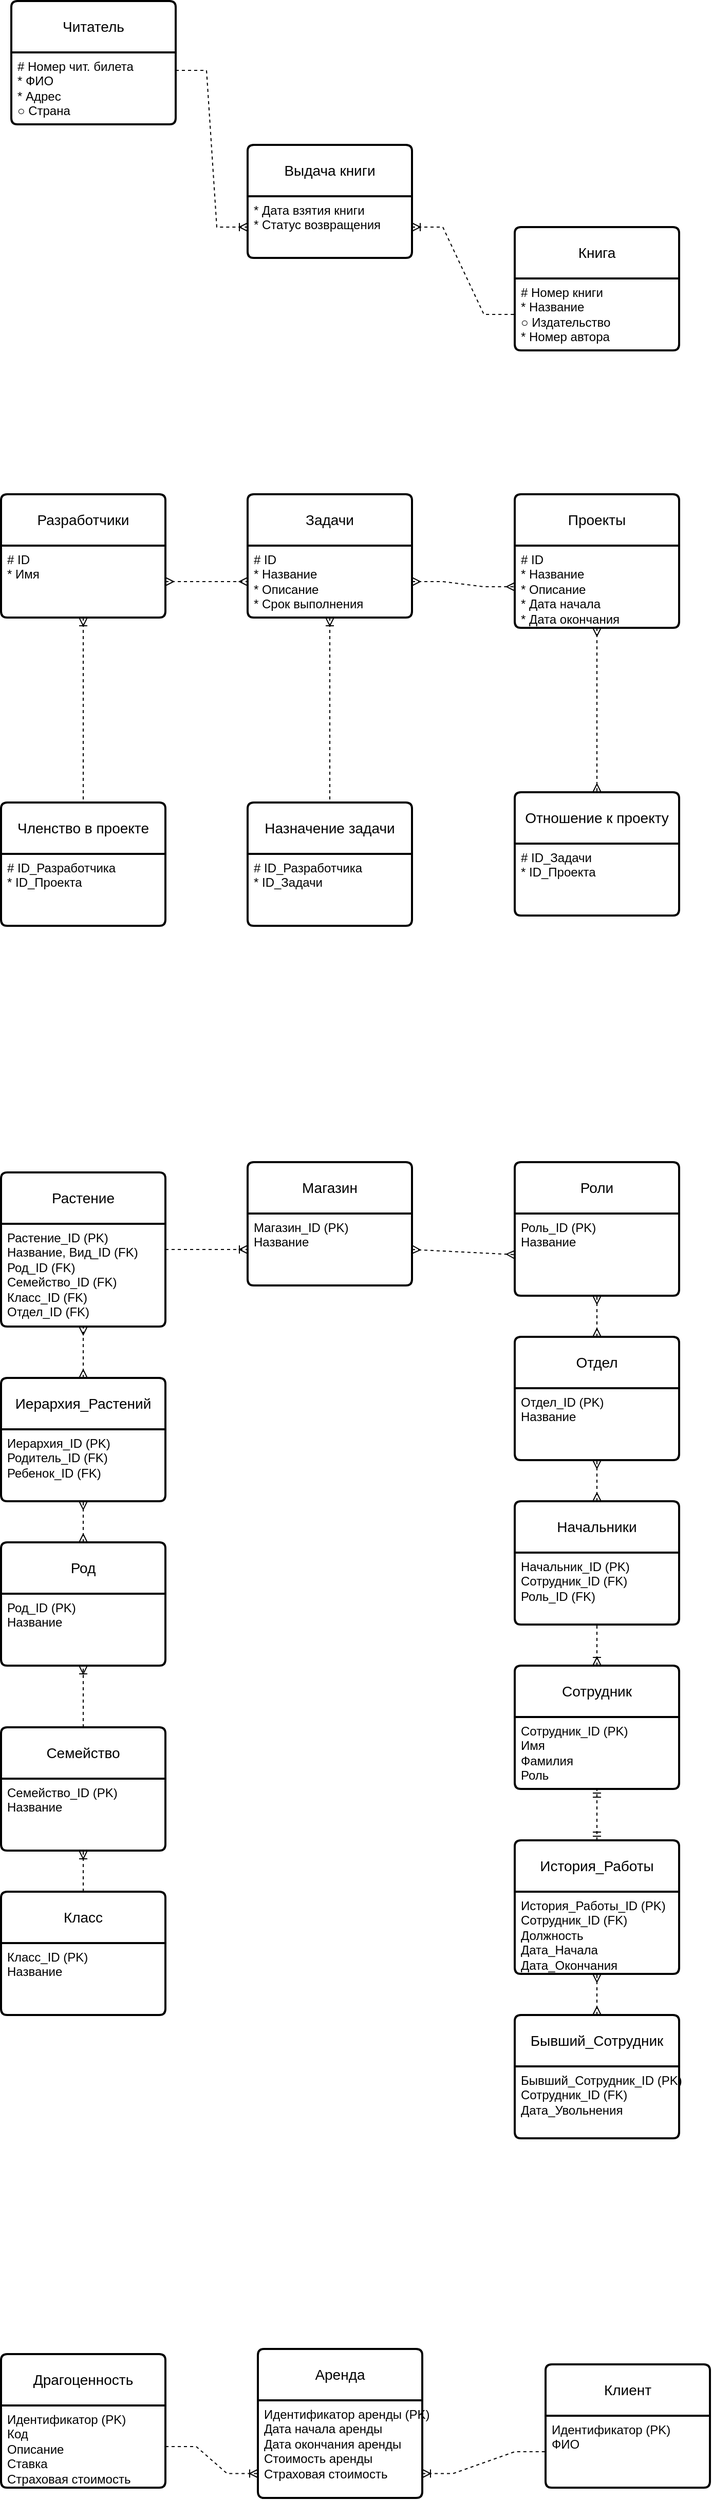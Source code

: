 <mxfile version="21.7.5" type="device">
  <diagram name="Страница — 1" id="Nrh3TIs0oUijX1fJTNYn">
    <mxGraphModel dx="1221" dy="831" grid="1" gridSize="10" guides="1" tooltips="1" connect="1" arrows="1" fold="1" page="1" pageScale="1" pageWidth="827" pageHeight="1169" math="0" shadow="0">
      <root>
        <mxCell id="0" />
        <mxCell id="1" parent="0" />
        <mxCell id="KJx55b0Kp46psc_Pwh8A-3" value="Читатель" style="swimlane;childLayout=stackLayout;horizontal=1;startSize=50;horizontalStack=0;rounded=1;fontSize=14;fontStyle=0;strokeWidth=2;resizeParent=0;resizeLast=1;shadow=0;dashed=0;align=center;arcSize=4;whiteSpace=wrap;html=1;" vertex="1" parent="1">
          <mxGeometry x="70" y="80" width="160" height="120" as="geometry" />
        </mxCell>
        <mxCell id="KJx55b0Kp46psc_Pwh8A-4" value="# Номер чит. билета&lt;br&gt;* ФИО&lt;br&gt;* Адрес&lt;br&gt;○ Страна" style="align=left;strokeColor=none;fillColor=none;spacingLeft=4;fontSize=12;verticalAlign=top;resizable=0;rotatable=0;part=1;html=1;" vertex="1" parent="KJx55b0Kp46psc_Pwh8A-3">
          <mxGeometry y="50" width="160" height="70" as="geometry" />
        </mxCell>
        <mxCell id="KJx55b0Kp46psc_Pwh8A-5" value="Книга" style="swimlane;childLayout=stackLayout;horizontal=1;startSize=50;horizontalStack=0;rounded=1;fontSize=14;fontStyle=0;strokeWidth=2;resizeParent=0;resizeLast=1;shadow=0;dashed=0;align=center;arcSize=4;whiteSpace=wrap;html=1;" vertex="1" parent="1">
          <mxGeometry x="560" y="300" width="160" height="120" as="geometry" />
        </mxCell>
        <mxCell id="KJx55b0Kp46psc_Pwh8A-6" value="# Номер книги&lt;br&gt;* Название&lt;br&gt;○ Издательство&lt;br&gt;* Номер автора" style="align=left;strokeColor=none;fillColor=none;spacingLeft=4;fontSize=12;verticalAlign=top;resizable=0;rotatable=0;part=1;html=1;" vertex="1" parent="KJx55b0Kp46psc_Pwh8A-5">
          <mxGeometry y="50" width="160" height="70" as="geometry" />
        </mxCell>
        <mxCell id="KJx55b0Kp46psc_Pwh8A-7" value="" style="edgeStyle=entityRelationEdgeStyle;fontSize=12;html=1;endArrow=ERoneToMany;startArrow=none;rounded=0;exitX=1;exitY=0.25;exitDx=0;exitDy=0;entryX=0;entryY=0.5;entryDx=0;entryDy=0;dashed=1;startFill=0;endFill=0;" edge="1" parent="1" source="KJx55b0Kp46psc_Pwh8A-4" target="KJx55b0Kp46psc_Pwh8A-9">
          <mxGeometry width="100" height="100" relative="1" as="geometry">
            <mxPoint x="300" y="350" as="sourcePoint" />
            <mxPoint x="400" y="250" as="targetPoint" />
          </mxGeometry>
        </mxCell>
        <mxCell id="KJx55b0Kp46psc_Pwh8A-8" value="Выдача книги" style="swimlane;childLayout=stackLayout;horizontal=1;startSize=50;horizontalStack=0;rounded=1;fontSize=14;fontStyle=0;strokeWidth=2;resizeParent=0;resizeLast=1;shadow=0;dashed=0;align=center;arcSize=4;whiteSpace=wrap;html=1;" vertex="1" parent="1">
          <mxGeometry x="300" y="220" width="160" height="110" as="geometry" />
        </mxCell>
        <mxCell id="KJx55b0Kp46psc_Pwh8A-9" value="* Дата взятия книги&lt;br&gt;* Статус возвращения" style="align=left;strokeColor=none;fillColor=none;spacingLeft=4;fontSize=12;verticalAlign=top;resizable=0;rotatable=0;part=1;html=1;" vertex="1" parent="KJx55b0Kp46psc_Pwh8A-8">
          <mxGeometry y="50" width="160" height="60" as="geometry" />
        </mxCell>
        <mxCell id="KJx55b0Kp46psc_Pwh8A-10" value="" style="edgeStyle=entityRelationEdgeStyle;fontSize=12;html=1;endArrow=none;startArrow=ERoneToMany;rounded=0;exitX=1;exitY=0.5;exitDx=0;exitDy=0;entryX=0;entryY=0.5;entryDx=0;entryDy=0;dashed=1;endFill=0;startFill=0;" edge="1" parent="1" source="KJx55b0Kp46psc_Pwh8A-9" target="KJx55b0Kp46psc_Pwh8A-6">
          <mxGeometry width="100" height="100" relative="1" as="geometry">
            <mxPoint x="240" y="158" as="sourcePoint" />
            <mxPoint x="310" y="310" as="targetPoint" />
          </mxGeometry>
        </mxCell>
        <mxCell id="KJx55b0Kp46psc_Pwh8A-39" style="edgeStyle=orthogonalEdgeStyle;rounded=0;orthogonalLoop=1;jettySize=auto;html=1;exitX=0.5;exitY=1;exitDx=0;exitDy=0;entryX=0.5;entryY=0;entryDx=0;entryDy=0;startArrow=ERoneToMany;startFill=0;endArrow=none;endFill=0;dashed=1;" edge="1" parent="1" source="KJx55b0Kp46psc_Pwh8A-11" target="KJx55b0Kp46psc_Pwh8A-30">
          <mxGeometry relative="1" as="geometry" />
        </mxCell>
        <mxCell id="KJx55b0Kp46psc_Pwh8A-11" value="Разработчики" style="swimlane;childLayout=stackLayout;horizontal=1;startSize=50;horizontalStack=0;rounded=1;fontSize=14;fontStyle=0;strokeWidth=2;resizeParent=0;resizeLast=1;shadow=0;dashed=0;align=center;arcSize=4;whiteSpace=wrap;html=1;" vertex="1" parent="1">
          <mxGeometry x="60" y="560" width="160" height="120" as="geometry" />
        </mxCell>
        <mxCell id="KJx55b0Kp46psc_Pwh8A-12" value="# ID&lt;br&gt;* Имя" style="align=left;strokeColor=none;fillColor=none;spacingLeft=4;fontSize=12;verticalAlign=top;resizable=0;rotatable=0;part=1;html=1;" vertex="1" parent="KJx55b0Kp46psc_Pwh8A-11">
          <mxGeometry y="50" width="160" height="70" as="geometry" />
        </mxCell>
        <mxCell id="KJx55b0Kp46psc_Pwh8A-13" value="Задачи" style="swimlane;childLayout=stackLayout;horizontal=1;startSize=50;horizontalStack=0;rounded=1;fontSize=14;fontStyle=0;strokeWidth=2;resizeParent=0;resizeLast=1;shadow=0;dashed=0;align=center;arcSize=4;whiteSpace=wrap;html=1;" vertex="1" parent="1">
          <mxGeometry x="300" y="560" width="160" height="120" as="geometry" />
        </mxCell>
        <mxCell id="KJx55b0Kp46psc_Pwh8A-14" value="# ID&lt;br&gt;* Название&lt;br&gt;* Описание&lt;br&gt;* Срок выполнения" style="align=left;strokeColor=none;fillColor=none;spacingLeft=4;fontSize=12;verticalAlign=top;resizable=0;rotatable=0;part=1;html=1;" vertex="1" parent="KJx55b0Kp46psc_Pwh8A-13">
          <mxGeometry y="50" width="160" height="70" as="geometry" />
        </mxCell>
        <mxCell id="KJx55b0Kp46psc_Pwh8A-15" value="Проекты" style="swimlane;childLayout=stackLayout;horizontal=1;startSize=50;horizontalStack=0;rounded=1;fontSize=14;fontStyle=0;strokeWidth=2;resizeParent=0;resizeLast=1;shadow=0;dashed=0;align=center;arcSize=4;whiteSpace=wrap;html=1;" vertex="1" parent="1">
          <mxGeometry x="560" y="560" width="160" height="130" as="geometry" />
        </mxCell>
        <mxCell id="KJx55b0Kp46psc_Pwh8A-16" value="# ID&lt;br style=&quot;border-color: var(--border-color);&quot;&gt;* Название&lt;br style=&quot;border-color: var(--border-color);&quot;&gt;* Описание&lt;br style=&quot;border-color: var(--border-color);&quot;&gt;* Дата начала&lt;br&gt;* Дата окончания" style="align=left;strokeColor=none;fillColor=none;spacingLeft=4;fontSize=12;verticalAlign=top;resizable=0;rotatable=0;part=1;html=1;" vertex="1" parent="KJx55b0Kp46psc_Pwh8A-15">
          <mxGeometry y="50" width="160" height="80" as="geometry" />
        </mxCell>
        <mxCell id="KJx55b0Kp46psc_Pwh8A-17" value="" style="edgeStyle=entityRelationEdgeStyle;fontSize=12;html=1;endArrow=ERmany;startArrow=ERmany;rounded=0;exitX=1;exitY=0.5;exitDx=0;exitDy=0;entryX=0;entryY=0.5;entryDx=0;entryDy=0;dashed=1;endFill=0;" edge="1" parent="1" source="KJx55b0Kp46psc_Pwh8A-12" target="KJx55b0Kp46psc_Pwh8A-14">
          <mxGeometry width="100" height="100" relative="1" as="geometry">
            <mxPoint x="260" y="630" as="sourcePoint" />
            <mxPoint x="360" y="715" as="targetPoint" />
          </mxGeometry>
        </mxCell>
        <mxCell id="KJx55b0Kp46psc_Pwh8A-18" value="" style="edgeStyle=entityRelationEdgeStyle;fontSize=12;html=1;endArrow=ERmany;startArrow=ERmany;rounded=0;exitX=1;exitY=0.5;exitDx=0;exitDy=0;entryX=0;entryY=0.5;entryDx=0;entryDy=0;dashed=1;endFill=0;" edge="1" parent="1" source="KJx55b0Kp46psc_Pwh8A-14" target="KJx55b0Kp46psc_Pwh8A-16">
          <mxGeometry width="100" height="100" relative="1" as="geometry">
            <mxPoint x="470" y="640" as="sourcePoint" />
            <mxPoint x="550" y="640" as="targetPoint" />
          </mxGeometry>
        </mxCell>
        <mxCell id="KJx55b0Kp46psc_Pwh8A-28" value="Назначение задачи" style="swimlane;childLayout=stackLayout;horizontal=1;startSize=50;horizontalStack=0;rounded=1;fontSize=14;fontStyle=0;strokeWidth=2;resizeParent=0;resizeLast=1;shadow=0;dashed=0;align=center;arcSize=4;whiteSpace=wrap;html=1;" vertex="1" parent="1">
          <mxGeometry x="300" y="860" width="160" height="120" as="geometry" />
        </mxCell>
        <mxCell id="KJx55b0Kp46psc_Pwh8A-29" value="#&amp;nbsp;ID_Разработчика&lt;br&gt;* ID_Задачи" style="align=left;strokeColor=none;fillColor=none;spacingLeft=4;fontSize=12;verticalAlign=top;resizable=0;rotatable=0;part=1;html=1;" vertex="1" parent="KJx55b0Kp46psc_Pwh8A-28">
          <mxGeometry y="50" width="160" height="70" as="geometry" />
        </mxCell>
        <mxCell id="KJx55b0Kp46psc_Pwh8A-30" value="Членство в проекте" style="swimlane;childLayout=stackLayout;horizontal=1;startSize=50;horizontalStack=0;rounded=1;fontSize=14;fontStyle=0;strokeWidth=2;resizeParent=0;resizeLast=1;shadow=0;dashed=0;align=center;arcSize=4;whiteSpace=wrap;html=1;" vertex="1" parent="1">
          <mxGeometry x="60" y="860" width="160" height="120" as="geometry" />
        </mxCell>
        <mxCell id="KJx55b0Kp46psc_Pwh8A-31" value="#&amp;nbsp;ID_Разработчика&lt;br style=&quot;border-color: var(--border-color);&quot;&gt;* ID_Проекта" style="align=left;strokeColor=none;fillColor=none;spacingLeft=4;fontSize=12;verticalAlign=top;resizable=0;rotatable=0;part=1;html=1;" vertex="1" parent="KJx55b0Kp46psc_Pwh8A-30">
          <mxGeometry y="50" width="160" height="70" as="geometry" />
        </mxCell>
        <mxCell id="KJx55b0Kp46psc_Pwh8A-32" value="Отношение к проекту" style="swimlane;childLayout=stackLayout;horizontal=1;startSize=50;horizontalStack=0;rounded=1;fontSize=14;fontStyle=0;strokeWidth=2;resizeParent=0;resizeLast=1;shadow=0;dashed=0;align=center;arcSize=4;whiteSpace=wrap;html=1;" vertex="1" parent="1">
          <mxGeometry x="560" y="850" width="160" height="120" as="geometry" />
        </mxCell>
        <mxCell id="KJx55b0Kp46psc_Pwh8A-33" value="# ID_Задачи&amp;nbsp;&lt;br style=&quot;border-color: var(--border-color);&quot;&gt;* ID_Проекта" style="align=left;strokeColor=none;fillColor=none;spacingLeft=4;fontSize=12;verticalAlign=top;resizable=0;rotatable=0;part=1;html=1;" vertex="1" parent="KJx55b0Kp46psc_Pwh8A-32">
          <mxGeometry y="50" width="160" height="70" as="geometry" />
        </mxCell>
        <mxCell id="KJx55b0Kp46psc_Pwh8A-40" style="edgeStyle=orthogonalEdgeStyle;rounded=0;orthogonalLoop=1;jettySize=auto;html=1;exitX=0.5;exitY=1;exitDx=0;exitDy=0;entryX=0.5;entryY=0;entryDx=0;entryDy=0;startArrow=ERoneToMany;startFill=0;endArrow=none;endFill=0;dashed=1;" edge="1" parent="1" source="KJx55b0Kp46psc_Pwh8A-14" target="KJx55b0Kp46psc_Pwh8A-28">
          <mxGeometry relative="1" as="geometry">
            <mxPoint x="379.67" y="680" as="sourcePoint" />
            <mxPoint x="379.67" y="860" as="targetPoint" />
          </mxGeometry>
        </mxCell>
        <mxCell id="KJx55b0Kp46psc_Pwh8A-41" style="edgeStyle=orthogonalEdgeStyle;rounded=0;orthogonalLoop=1;jettySize=auto;html=1;exitX=0.5;exitY=1;exitDx=0;exitDy=0;entryX=0.5;entryY=0;entryDx=0;entryDy=0;startArrow=ERmany;startFill=0;endArrow=ERmany;endFill=0;dashed=1;" edge="1" parent="1" source="KJx55b0Kp46psc_Pwh8A-16" target="KJx55b0Kp46psc_Pwh8A-32">
          <mxGeometry relative="1" as="geometry">
            <mxPoint x="390" y="690" as="sourcePoint" />
            <mxPoint x="390" y="870" as="targetPoint" />
          </mxGeometry>
        </mxCell>
        <mxCell id="KJx55b0Kp46psc_Pwh8A-60" value="Растение" style="swimlane;childLayout=stackLayout;horizontal=1;startSize=50;horizontalStack=0;rounded=1;fontSize=14;fontStyle=0;strokeWidth=2;resizeParent=0;resizeLast=1;shadow=0;dashed=0;align=center;arcSize=4;whiteSpace=wrap;html=1;" vertex="1" parent="1">
          <mxGeometry x="60" y="1220" width="160" height="150" as="geometry" />
        </mxCell>
        <mxCell id="KJx55b0Kp46psc_Pwh8A-61" value="Растение_ID (PK)&lt;br&gt;Название, Вид_ID (FK)&lt;br&gt;Род_ID (FK)&lt;br&gt;Семейство_ID (FK)&lt;br&gt;Класс_ID (FK)&lt;br&gt;Отдел_ID (FK)" style="align=left;strokeColor=none;fillColor=none;spacingLeft=4;fontSize=12;verticalAlign=top;resizable=0;rotatable=0;part=1;html=1;" vertex="1" parent="KJx55b0Kp46psc_Pwh8A-60">
          <mxGeometry y="50" width="160" height="100" as="geometry" />
        </mxCell>
        <mxCell id="KJx55b0Kp46psc_Pwh8A-62" value="Магазин" style="swimlane;childLayout=stackLayout;horizontal=1;startSize=50;horizontalStack=0;rounded=1;fontSize=14;fontStyle=0;strokeWidth=2;resizeParent=0;resizeLast=1;shadow=0;dashed=0;align=center;arcSize=4;whiteSpace=wrap;html=1;" vertex="1" parent="1">
          <mxGeometry x="300" y="1210" width="160" height="120" as="geometry" />
        </mxCell>
        <mxCell id="KJx55b0Kp46psc_Pwh8A-63" value="Магазин_ID (PK)&lt;br&gt;Название" style="align=left;strokeColor=none;fillColor=none;spacingLeft=4;fontSize=12;verticalAlign=top;resizable=0;rotatable=0;part=1;html=1;" vertex="1" parent="KJx55b0Kp46psc_Pwh8A-62">
          <mxGeometry y="50" width="160" height="70" as="geometry" />
        </mxCell>
        <mxCell id="KJx55b0Kp46psc_Pwh8A-64" value="Роли" style="swimlane;childLayout=stackLayout;horizontal=1;startSize=50;horizontalStack=0;rounded=1;fontSize=14;fontStyle=0;strokeWidth=2;resizeParent=0;resizeLast=1;shadow=0;dashed=0;align=center;arcSize=4;whiteSpace=wrap;html=1;" vertex="1" parent="1">
          <mxGeometry x="560" y="1210" width="160" height="130" as="geometry" />
        </mxCell>
        <mxCell id="KJx55b0Kp46psc_Pwh8A-65" value="Роль_ID (PK)&lt;br&gt;Название" style="align=left;strokeColor=none;fillColor=none;spacingLeft=4;fontSize=12;verticalAlign=top;resizable=0;rotatable=0;part=1;html=1;" vertex="1" parent="KJx55b0Kp46psc_Pwh8A-64">
          <mxGeometry y="50" width="160" height="80" as="geometry" />
        </mxCell>
        <mxCell id="KJx55b0Kp46psc_Pwh8A-68" value="Семейство" style="swimlane;childLayout=stackLayout;horizontal=1;startSize=50;horizontalStack=0;rounded=1;fontSize=14;fontStyle=0;strokeWidth=2;resizeParent=0;resizeLast=1;shadow=0;dashed=0;align=center;arcSize=4;whiteSpace=wrap;html=1;" vertex="1" parent="1">
          <mxGeometry x="60" y="1760" width="160" height="120" as="geometry" />
        </mxCell>
        <mxCell id="KJx55b0Kp46psc_Pwh8A-69" value="Семейство_ID (PK)&lt;br&gt;Название" style="align=left;strokeColor=none;fillColor=none;spacingLeft=4;fontSize=12;verticalAlign=top;resizable=0;rotatable=0;part=1;html=1;" vertex="1" parent="KJx55b0Kp46psc_Pwh8A-68">
          <mxGeometry y="50" width="160" height="70" as="geometry" />
        </mxCell>
        <mxCell id="KJx55b0Kp46psc_Pwh8A-72" value="Класс" style="swimlane;childLayout=stackLayout;horizontal=1;startSize=50;horizontalStack=0;rounded=1;fontSize=14;fontStyle=0;strokeWidth=2;resizeParent=0;resizeLast=1;shadow=0;dashed=0;align=center;arcSize=4;whiteSpace=wrap;html=1;" vertex="1" parent="1">
          <mxGeometry x="60" y="1920" width="160" height="120" as="geometry" />
        </mxCell>
        <mxCell id="KJx55b0Kp46psc_Pwh8A-73" value="Класс_ID (PK)&lt;br&gt;Название" style="align=left;strokeColor=none;fillColor=none;spacingLeft=4;fontSize=12;verticalAlign=top;resizable=0;rotatable=0;part=1;html=1;" vertex="1" parent="KJx55b0Kp46psc_Pwh8A-72">
          <mxGeometry y="50" width="160" height="70" as="geometry" />
        </mxCell>
        <mxCell id="KJx55b0Kp46psc_Pwh8A-76" value="Начальники" style="swimlane;childLayout=stackLayout;horizontal=1;startSize=50;horizontalStack=0;rounded=1;fontSize=14;fontStyle=0;strokeWidth=2;resizeParent=0;resizeLast=1;shadow=0;dashed=0;align=center;arcSize=4;whiteSpace=wrap;html=1;" vertex="1" parent="1">
          <mxGeometry x="560" y="1540" width="160" height="120" as="geometry" />
        </mxCell>
        <mxCell id="KJx55b0Kp46psc_Pwh8A-77" value="Начальник_ID (PK)&lt;br&gt;Сотрудник_ID (FK)&lt;br&gt;Роль_ID (FK)" style="align=left;strokeColor=none;fillColor=none;spacingLeft=4;fontSize=12;verticalAlign=top;resizable=0;rotatable=0;part=1;html=1;" vertex="1" parent="KJx55b0Kp46psc_Pwh8A-76">
          <mxGeometry y="50" width="160" height="70" as="geometry" />
        </mxCell>
        <mxCell id="KJx55b0Kp46psc_Pwh8A-78" value="Иерархия_Растений" style="swimlane;childLayout=stackLayout;horizontal=1;startSize=50;horizontalStack=0;rounded=1;fontSize=14;fontStyle=0;strokeWidth=2;resizeParent=0;resizeLast=1;shadow=0;dashed=0;align=center;arcSize=4;whiteSpace=wrap;html=1;" vertex="1" parent="1">
          <mxGeometry x="60" y="1420" width="160" height="120" as="geometry" />
        </mxCell>
        <mxCell id="KJx55b0Kp46psc_Pwh8A-79" value="Иерархия_ID (PK)&lt;br&gt;Родитель_ID (FK)&lt;br&gt;Ребенок_ID (FK)" style="align=left;strokeColor=none;fillColor=none;spacingLeft=4;fontSize=12;verticalAlign=top;resizable=0;rotatable=0;part=1;html=1;" vertex="1" parent="KJx55b0Kp46psc_Pwh8A-78">
          <mxGeometry y="50" width="160" height="70" as="geometry" />
        </mxCell>
        <mxCell id="KJx55b0Kp46psc_Pwh8A-80" value="Род " style="swimlane;childLayout=stackLayout;horizontal=1;startSize=50;horizontalStack=0;rounded=1;fontSize=14;fontStyle=0;strokeWidth=2;resizeParent=0;resizeLast=1;shadow=0;dashed=0;align=center;arcSize=4;whiteSpace=wrap;html=1;" vertex="1" parent="1">
          <mxGeometry x="60" y="1580" width="160" height="120" as="geometry" />
        </mxCell>
        <mxCell id="KJx55b0Kp46psc_Pwh8A-81" value="Род_ID (PK)&lt;br&gt;Название" style="align=left;strokeColor=none;fillColor=none;spacingLeft=4;fontSize=12;verticalAlign=top;resizable=0;rotatable=0;part=1;html=1;" vertex="1" parent="KJx55b0Kp46psc_Pwh8A-80">
          <mxGeometry y="50" width="160" height="70" as="geometry" />
        </mxCell>
        <mxCell id="KJx55b0Kp46psc_Pwh8A-82" value="Отдел" style="swimlane;childLayout=stackLayout;horizontal=1;startSize=50;horizontalStack=0;rounded=1;fontSize=14;fontStyle=0;strokeWidth=2;resizeParent=0;resizeLast=1;shadow=0;dashed=0;align=center;arcSize=4;whiteSpace=wrap;html=1;" vertex="1" parent="1">
          <mxGeometry x="560" y="1380" width="160" height="120" as="geometry" />
        </mxCell>
        <mxCell id="KJx55b0Kp46psc_Pwh8A-83" value="Отдел_ID (PK)&lt;br&gt;Название" style="align=left;strokeColor=none;fillColor=none;spacingLeft=4;fontSize=12;verticalAlign=top;resizable=0;rotatable=0;part=1;html=1;" vertex="1" parent="KJx55b0Kp46psc_Pwh8A-82">
          <mxGeometry y="50" width="160" height="70" as="geometry" />
        </mxCell>
        <mxCell id="KJx55b0Kp46psc_Pwh8A-84" value="Сотрудник" style="swimlane;childLayout=stackLayout;horizontal=1;startSize=50;horizontalStack=0;rounded=1;fontSize=14;fontStyle=0;strokeWidth=2;resizeParent=0;resizeLast=1;shadow=0;dashed=0;align=center;arcSize=4;whiteSpace=wrap;html=1;" vertex="1" parent="1">
          <mxGeometry x="560" y="1700" width="160" height="120" as="geometry" />
        </mxCell>
        <mxCell id="KJx55b0Kp46psc_Pwh8A-85" value="Сотрудник_ID (PK)&lt;br&gt;Имя&lt;br&gt;Фамилия&lt;br&gt;Роль" style="align=left;strokeColor=none;fillColor=none;spacingLeft=4;fontSize=12;verticalAlign=top;resizable=0;rotatable=0;part=1;html=1;" vertex="1" parent="KJx55b0Kp46psc_Pwh8A-84">
          <mxGeometry y="50" width="160" height="70" as="geometry" />
        </mxCell>
        <mxCell id="KJx55b0Kp46psc_Pwh8A-86" value="История_Работы" style="swimlane;childLayout=stackLayout;horizontal=1;startSize=50;horizontalStack=0;rounded=1;fontSize=14;fontStyle=0;strokeWidth=2;resizeParent=0;resizeLast=1;shadow=0;dashed=0;align=center;arcSize=4;whiteSpace=wrap;html=1;" vertex="1" parent="1">
          <mxGeometry x="560" y="1870" width="160" height="130" as="geometry" />
        </mxCell>
        <mxCell id="KJx55b0Kp46psc_Pwh8A-87" value="История_Работы_ID (PK)&lt;br&gt;Сотрудник_ID (FK)&lt;br&gt;Должность&lt;br&gt;Дата_Начала&lt;br&gt;Дата_Окончания" style="align=left;strokeColor=none;fillColor=none;spacingLeft=4;fontSize=12;verticalAlign=top;resizable=0;rotatable=0;part=1;html=1;" vertex="1" parent="KJx55b0Kp46psc_Pwh8A-86">
          <mxGeometry y="50" width="160" height="80" as="geometry" />
        </mxCell>
        <mxCell id="KJx55b0Kp46psc_Pwh8A-88" value="Бывший_Сотрудник" style="swimlane;childLayout=stackLayout;horizontal=1;startSize=50;horizontalStack=0;rounded=1;fontSize=14;fontStyle=0;strokeWidth=2;resizeParent=0;resizeLast=1;shadow=0;dashed=0;align=center;arcSize=4;whiteSpace=wrap;html=1;" vertex="1" parent="1">
          <mxGeometry x="560" y="2040" width="160" height="120" as="geometry" />
        </mxCell>
        <mxCell id="KJx55b0Kp46psc_Pwh8A-89" value="Бывший_Сотрудник_ID (PK)&lt;br&gt;Сотрудник_ID (FK)&lt;br&gt;Дата_Увольнения" style="align=left;strokeColor=none;fillColor=none;spacingLeft=4;fontSize=12;verticalAlign=top;resizable=0;rotatable=0;part=1;html=1;" vertex="1" parent="KJx55b0Kp46psc_Pwh8A-88">
          <mxGeometry y="50" width="160" height="70" as="geometry" />
        </mxCell>
        <mxCell id="KJx55b0Kp46psc_Pwh8A-91" value="" style="endArrow=ERoneToMany;dashed=1;html=1;rounded=0;exitX=1;exitY=0.25;exitDx=0;exitDy=0;entryX=0;entryY=0.5;entryDx=0;entryDy=0;endFill=0;" edge="1" parent="1" source="KJx55b0Kp46psc_Pwh8A-61" target="KJx55b0Kp46psc_Pwh8A-63">
          <mxGeometry width="50" height="50" relative="1" as="geometry">
            <mxPoint x="280" y="1410" as="sourcePoint" />
            <mxPoint x="330" y="1360" as="targetPoint" />
          </mxGeometry>
        </mxCell>
        <mxCell id="KJx55b0Kp46psc_Pwh8A-93" value="" style="endArrow=ERmany;dashed=1;html=1;rounded=0;exitX=1;exitY=0.5;exitDx=0;exitDy=0;entryX=0;entryY=0.5;entryDx=0;entryDy=0;startArrow=ERmany;startFill=0;endFill=0;" edge="1" parent="1" source="KJx55b0Kp46psc_Pwh8A-63" target="KJx55b0Kp46psc_Pwh8A-65">
          <mxGeometry width="50" height="50" relative="1" as="geometry">
            <mxPoint x="500" y="1330" as="sourcePoint" />
            <mxPoint x="560" y="1295" as="targetPoint" />
          </mxGeometry>
        </mxCell>
        <mxCell id="KJx55b0Kp46psc_Pwh8A-103" value="" style="endArrow=ERmany;dashed=1;html=1;rounded=0;entryX=0.5;entryY=1;entryDx=0;entryDy=0;exitX=0.5;exitY=0;exitDx=0;exitDy=0;startArrow=ERmany;startFill=0;endFill=0;" edge="1" parent="1" source="KJx55b0Kp46psc_Pwh8A-82" target="KJx55b0Kp46psc_Pwh8A-65">
          <mxGeometry width="50" height="50" relative="1" as="geometry">
            <mxPoint x="350" y="1450" as="sourcePoint" />
            <mxPoint x="400" y="1400" as="targetPoint" />
          </mxGeometry>
        </mxCell>
        <mxCell id="KJx55b0Kp46psc_Pwh8A-104" value="" style="endArrow=ERmany;dashed=1;html=1;rounded=0;entryX=0.5;entryY=1;entryDx=0;entryDy=0;exitX=0.5;exitY=0;exitDx=0;exitDy=0;startArrow=ERmany;startFill=0;endFill=0;" edge="1" parent="1" source="KJx55b0Kp46psc_Pwh8A-78" target="KJx55b0Kp46psc_Pwh8A-61">
          <mxGeometry width="50" height="50" relative="1" as="geometry">
            <mxPoint x="290" y="1450" as="sourcePoint" />
            <mxPoint x="340" y="1400" as="targetPoint" />
          </mxGeometry>
        </mxCell>
        <mxCell id="KJx55b0Kp46psc_Pwh8A-105" value="" style="endArrow=ERmany;dashed=1;html=1;rounded=0;entryX=0.5;entryY=1;entryDx=0;entryDy=0;exitX=0.5;exitY=0;exitDx=0;exitDy=0;startArrow=ERmany;startFill=0;endFill=0;" edge="1" parent="1" source="KJx55b0Kp46psc_Pwh8A-76" target="KJx55b0Kp46psc_Pwh8A-83">
          <mxGeometry width="50" height="50" relative="1" as="geometry">
            <mxPoint x="430" y="1570" as="sourcePoint" />
            <mxPoint x="480" y="1520" as="targetPoint" />
          </mxGeometry>
        </mxCell>
        <mxCell id="KJx55b0Kp46psc_Pwh8A-106" value="" style="endArrow=ERmany;dashed=1;html=1;rounded=0;entryX=0.5;entryY=1;entryDx=0;entryDy=0;exitX=0.5;exitY=0;exitDx=0;exitDy=0;startArrow=ERmany;startFill=0;endFill=0;" edge="1" parent="1" source="KJx55b0Kp46psc_Pwh8A-80" target="KJx55b0Kp46psc_Pwh8A-79">
          <mxGeometry width="50" height="50" relative="1" as="geometry">
            <mxPoint x="320" y="1530" as="sourcePoint" />
            <mxPoint x="320" y="1480" as="targetPoint" />
          </mxGeometry>
        </mxCell>
        <mxCell id="KJx55b0Kp46psc_Pwh8A-107" value="" style="endArrow=ERoneToMany;dashed=1;html=1;rounded=0;entryX=0.5;entryY=1;entryDx=0;entryDy=0;exitX=0.5;exitY=0;exitDx=0;exitDy=0;startArrow=none;startFill=0;endFill=0;" edge="1" parent="1" source="KJx55b0Kp46psc_Pwh8A-68" target="KJx55b0Kp46psc_Pwh8A-81">
          <mxGeometry width="50" height="50" relative="1" as="geometry">
            <mxPoint x="330" y="1700" as="sourcePoint" />
            <mxPoint x="380" y="1650" as="targetPoint" />
          </mxGeometry>
        </mxCell>
        <mxCell id="KJx55b0Kp46psc_Pwh8A-108" value="" style="endArrow=none;dashed=1;html=1;rounded=0;entryX=0.5;entryY=1;entryDx=0;entryDy=0;exitX=0.5;exitY=0;exitDx=0;exitDy=0;startArrow=ERoneToMany;startFill=0;" edge="1" parent="1" source="KJx55b0Kp46psc_Pwh8A-84" target="KJx55b0Kp46psc_Pwh8A-77">
          <mxGeometry width="50" height="50" relative="1" as="geometry">
            <mxPoint x="400" y="1720" as="sourcePoint" />
            <mxPoint x="450" y="1670" as="targetPoint" />
          </mxGeometry>
        </mxCell>
        <mxCell id="KJx55b0Kp46psc_Pwh8A-109" value="" style="endArrow=ERoneToMany;dashed=1;html=1;rounded=0;exitX=0.5;exitY=0;exitDx=0;exitDy=0;startArrow=none;startFill=0;endFill=0;" edge="1" parent="1" source="KJx55b0Kp46psc_Pwh8A-72">
          <mxGeometry width="50" height="50" relative="1" as="geometry">
            <mxPoint x="390" y="1950" as="sourcePoint" />
            <mxPoint x="140" y="1880" as="targetPoint" />
          </mxGeometry>
        </mxCell>
        <mxCell id="KJx55b0Kp46psc_Pwh8A-110" value="" style="endArrow=ERmany;dashed=1;html=1;rounded=0;entryX=0.5;entryY=1;entryDx=0;entryDy=0;exitX=0.5;exitY=0;exitDx=0;exitDy=0;startArrow=ERmany;startFill=0;endFill=0;" edge="1" parent="1" source="KJx55b0Kp46psc_Pwh8A-88" target="KJx55b0Kp46psc_Pwh8A-87">
          <mxGeometry width="50" height="50" relative="1" as="geometry">
            <mxPoint x="440" y="2070" as="sourcePoint" />
            <mxPoint x="490" y="2020" as="targetPoint" />
          </mxGeometry>
        </mxCell>
        <mxCell id="KJx55b0Kp46psc_Pwh8A-111" value="" style="endArrow=ERmandOne;dashed=1;html=1;rounded=0;entryX=0.5;entryY=1;entryDx=0;entryDy=0;exitX=0.5;exitY=0;exitDx=0;exitDy=0;startArrow=ERmandOne;startFill=0;endFill=0;" edge="1" parent="1" source="KJx55b0Kp46psc_Pwh8A-86" target="KJx55b0Kp46psc_Pwh8A-85">
          <mxGeometry width="50" height="50" relative="1" as="geometry">
            <mxPoint x="490" y="1870" as="sourcePoint" />
            <mxPoint x="540" y="1820" as="targetPoint" />
          </mxGeometry>
        </mxCell>
        <mxCell id="KJx55b0Kp46psc_Pwh8A-112" value="Драгоценность" style="swimlane;childLayout=stackLayout;horizontal=1;startSize=50;horizontalStack=0;rounded=1;fontSize=14;fontStyle=0;strokeWidth=2;resizeParent=0;resizeLast=1;shadow=0;dashed=0;align=center;arcSize=4;whiteSpace=wrap;html=1;" vertex="1" parent="1">
          <mxGeometry x="60" y="2370" width="160" height="130" as="geometry" />
        </mxCell>
        <mxCell id="KJx55b0Kp46psc_Pwh8A-113" value="Идентификатор (PK)&lt;br&gt;&lt;span style=&quot;background-color: initial;&quot;&gt;Код&lt;/span&gt;&lt;br&gt;&lt;div&gt;Описание&lt;/div&gt;&lt;div&gt;Ставка&lt;/div&gt;&lt;div&gt;Страховая стоимость&lt;/div&gt;" style="align=left;strokeColor=none;fillColor=none;spacingLeft=4;fontSize=12;verticalAlign=top;resizable=0;rotatable=0;part=1;html=1;" vertex="1" parent="KJx55b0Kp46psc_Pwh8A-112">
          <mxGeometry y="50" width="160" height="80" as="geometry" />
        </mxCell>
        <mxCell id="KJx55b0Kp46psc_Pwh8A-114" value="Клиент" style="swimlane;childLayout=stackLayout;horizontal=1;startSize=50;horizontalStack=0;rounded=1;fontSize=14;fontStyle=0;strokeWidth=2;resizeParent=0;resizeLast=1;shadow=0;dashed=0;align=center;arcSize=4;whiteSpace=wrap;html=1;" vertex="1" parent="1">
          <mxGeometry x="590" y="2380" width="160" height="120" as="geometry" />
        </mxCell>
        <mxCell id="KJx55b0Kp46psc_Pwh8A-115" value="Идентификатор (PK)&lt;br&gt;ФИО" style="align=left;strokeColor=none;fillColor=none;spacingLeft=4;fontSize=12;verticalAlign=top;resizable=0;rotatable=0;part=1;html=1;" vertex="1" parent="KJx55b0Kp46psc_Pwh8A-114">
          <mxGeometry y="50" width="160" height="70" as="geometry" />
        </mxCell>
        <mxCell id="KJx55b0Kp46psc_Pwh8A-116" value="Аренда" style="swimlane;childLayout=stackLayout;horizontal=1;startSize=50;horizontalStack=0;rounded=1;fontSize=14;fontStyle=0;strokeWidth=2;resizeParent=0;resizeLast=1;shadow=0;dashed=0;align=center;arcSize=4;whiteSpace=wrap;html=1;" vertex="1" parent="1">
          <mxGeometry x="310" y="2365" width="160" height="145" as="geometry" />
        </mxCell>
        <mxCell id="KJx55b0Kp46psc_Pwh8A-117" value="&lt;div&gt;Идентификатор аренды (PK)&lt;/div&gt;&lt;div&gt;Дата начала аренды&lt;/div&gt;&lt;div&gt;Дата окончания аренды&lt;/div&gt;&lt;div&gt;Стоимость аренды&lt;/div&gt;&lt;div&gt;Страховая стоимость&lt;/div&gt;" style="align=left;strokeColor=none;fillColor=none;spacingLeft=4;fontSize=12;verticalAlign=top;resizable=0;rotatable=0;part=1;html=1;" vertex="1" parent="KJx55b0Kp46psc_Pwh8A-116">
          <mxGeometry y="50" width="160" height="95" as="geometry" />
        </mxCell>
        <mxCell id="KJx55b0Kp46psc_Pwh8A-119" value="" style="edgeStyle=entityRelationEdgeStyle;fontSize=12;html=1;endArrow=ERoneToMany;startArrow=none;rounded=0;exitX=1;exitY=0.5;exitDx=0;exitDy=0;entryX=0;entryY=0.75;entryDx=0;entryDy=0;startFill=0;endFill=0;dashed=1;" edge="1" parent="1" source="KJx55b0Kp46psc_Pwh8A-113" target="KJx55b0Kp46psc_Pwh8A-117">
          <mxGeometry width="100" height="100" relative="1" as="geometry">
            <mxPoint x="340" y="2590" as="sourcePoint" />
            <mxPoint x="440" y="2490" as="targetPoint" />
          </mxGeometry>
        </mxCell>
        <mxCell id="KJx55b0Kp46psc_Pwh8A-120" value="" style="edgeStyle=entityRelationEdgeStyle;fontSize=12;html=1;endArrow=none;startArrow=ERoneToMany;rounded=0;entryX=0;entryY=0.5;entryDx=0;entryDy=0;exitX=1;exitY=0.75;exitDx=0;exitDy=0;startFill=0;endFill=0;dashed=1;" edge="1" parent="1" source="KJx55b0Kp46psc_Pwh8A-117" target="KJx55b0Kp46psc_Pwh8A-115">
          <mxGeometry width="100" height="100" relative="1" as="geometry">
            <mxPoint x="520" y="2630" as="sourcePoint" />
            <mxPoint x="620" y="2530" as="targetPoint" />
          </mxGeometry>
        </mxCell>
      </root>
    </mxGraphModel>
  </diagram>
</mxfile>
